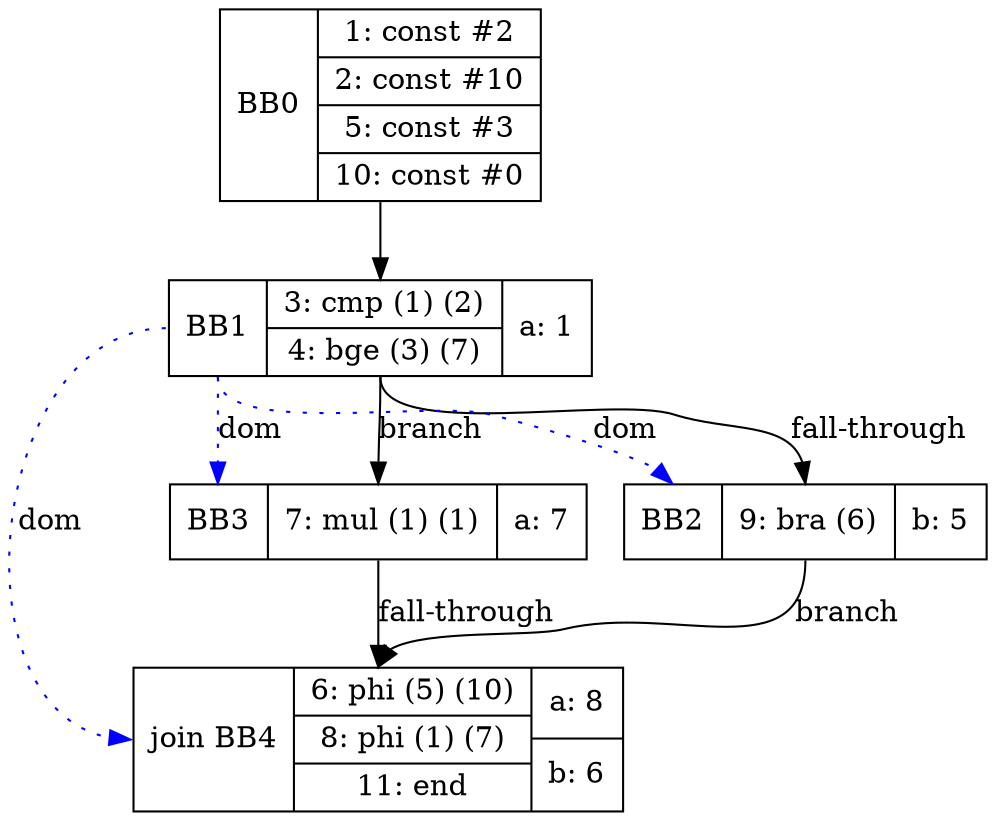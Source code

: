 digraph G {
bb0 [shape=record, label="<b>BB0 | {1: const #2|2: const #10|5: const #3|10: const #0}"];
bb1 [shape=record, label="<b>BB1 | {3: cmp (1) (2)|4: bge (3) (7)}| {a: 1}"];
bb2 [shape=record, label="<b>BB2 | {9: bra (6)}| {b: 5}"];
bb3 [shape=record, label="<b>BB3 | {7: mul (1) (1)}| {a: 7}"];
bb4 [shape=record, label="<b>join BB4 | {6: phi (5) (10)|8: phi (1) (7)|11: end}| {a: 8 | b: 6}"];
bb0:s -> bb1:n ;
bb1:s -> bb2:n [label="fall-through"];
bb1:s -> bb3:n [label="branch"];
bb2:s -> bb4:n [label="branch"];
bb3:s -> bb4:n [label="fall-through"];
bb1:b -> bb2:b [color=blue, style=dotted, label="dom"];
bb1:b -> bb3:b [color=blue, style=dotted, label="dom"];
bb1:b -> bb4:b [color=blue, style=dotted, label="dom"];
}